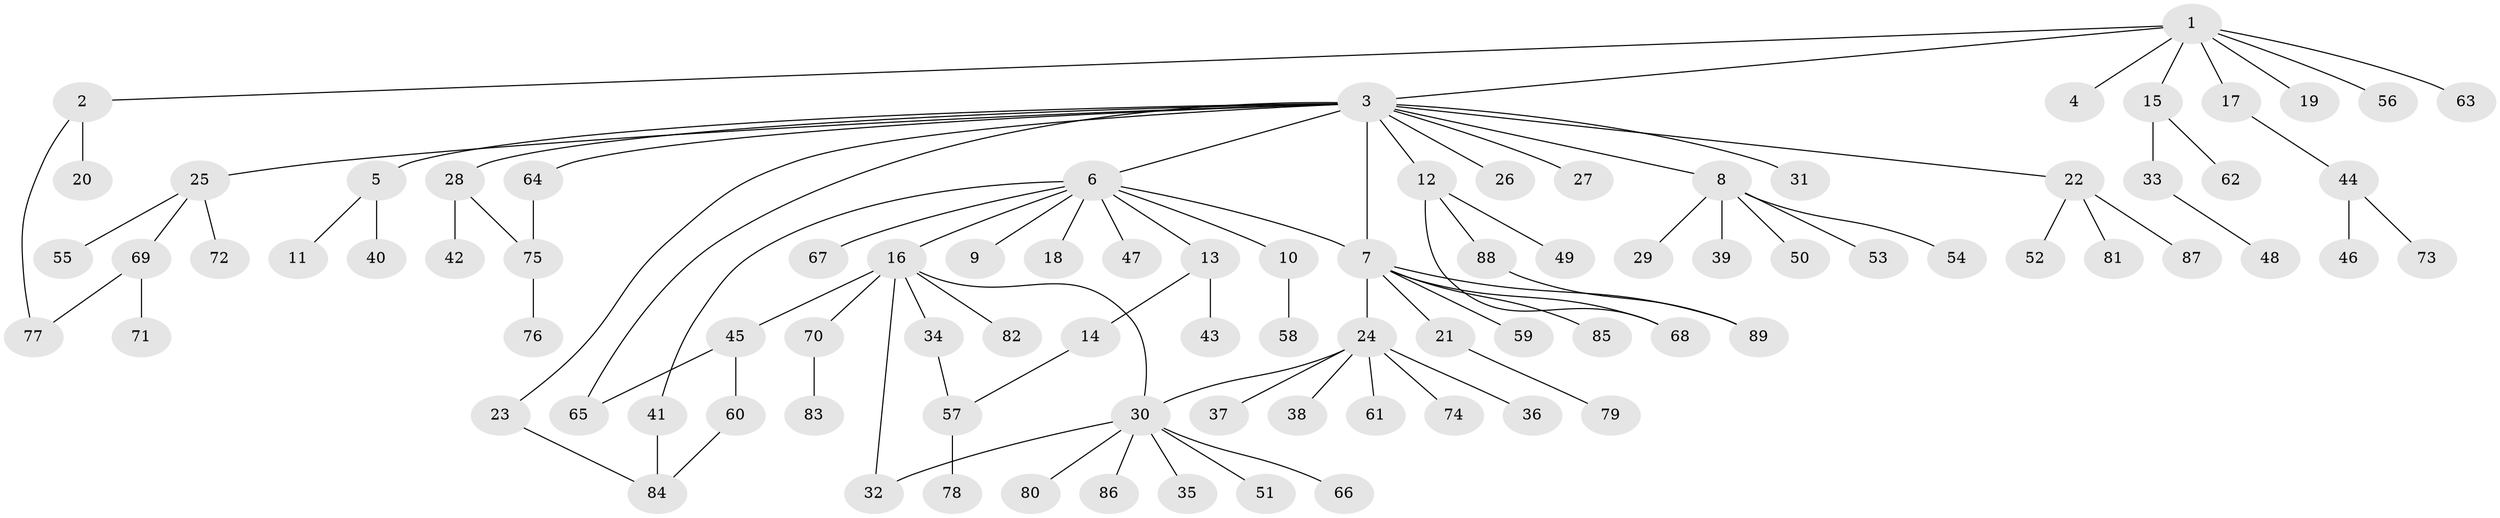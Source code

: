 // Generated by graph-tools (version 1.1) at 2025/14/03/09/25 04:14:25]
// undirected, 89 vertices, 99 edges
graph export_dot {
graph [start="1"]
  node [color=gray90,style=filled];
  1;
  2;
  3;
  4;
  5;
  6;
  7;
  8;
  9;
  10;
  11;
  12;
  13;
  14;
  15;
  16;
  17;
  18;
  19;
  20;
  21;
  22;
  23;
  24;
  25;
  26;
  27;
  28;
  29;
  30;
  31;
  32;
  33;
  34;
  35;
  36;
  37;
  38;
  39;
  40;
  41;
  42;
  43;
  44;
  45;
  46;
  47;
  48;
  49;
  50;
  51;
  52;
  53;
  54;
  55;
  56;
  57;
  58;
  59;
  60;
  61;
  62;
  63;
  64;
  65;
  66;
  67;
  68;
  69;
  70;
  71;
  72;
  73;
  74;
  75;
  76;
  77;
  78;
  79;
  80;
  81;
  82;
  83;
  84;
  85;
  86;
  87;
  88;
  89;
  1 -- 2;
  1 -- 3;
  1 -- 4;
  1 -- 15;
  1 -- 17;
  1 -- 19;
  1 -- 56;
  1 -- 63;
  2 -- 20;
  2 -- 77;
  3 -- 5;
  3 -- 6;
  3 -- 7;
  3 -- 8;
  3 -- 12;
  3 -- 22;
  3 -- 23;
  3 -- 25;
  3 -- 26;
  3 -- 27;
  3 -- 28;
  3 -- 31;
  3 -- 64;
  3 -- 65;
  5 -- 11;
  5 -- 40;
  6 -- 7;
  6 -- 9;
  6 -- 10;
  6 -- 13;
  6 -- 16;
  6 -- 18;
  6 -- 41;
  6 -- 47;
  6 -- 67;
  7 -- 21;
  7 -- 24;
  7 -- 59;
  7 -- 68;
  7 -- 85;
  7 -- 89;
  8 -- 29;
  8 -- 39;
  8 -- 50;
  8 -- 53;
  8 -- 54;
  10 -- 58;
  12 -- 49;
  12 -- 68;
  12 -- 88;
  13 -- 14;
  13 -- 43;
  14 -- 57;
  15 -- 33;
  15 -- 62;
  16 -- 30;
  16 -- 32;
  16 -- 34;
  16 -- 45;
  16 -- 70;
  16 -- 82;
  17 -- 44;
  21 -- 79;
  22 -- 52;
  22 -- 81;
  22 -- 87;
  23 -- 84;
  24 -- 30;
  24 -- 36;
  24 -- 37;
  24 -- 38;
  24 -- 61;
  24 -- 74;
  25 -- 55;
  25 -- 69;
  25 -- 72;
  28 -- 42;
  28 -- 75;
  30 -- 32;
  30 -- 35;
  30 -- 51;
  30 -- 66;
  30 -- 80;
  30 -- 86;
  33 -- 48;
  34 -- 57;
  41 -- 84;
  44 -- 46;
  44 -- 73;
  45 -- 60;
  45 -- 65;
  57 -- 78;
  60 -- 84;
  64 -- 75;
  69 -- 71;
  69 -- 77;
  70 -- 83;
  75 -- 76;
  88 -- 89;
}
